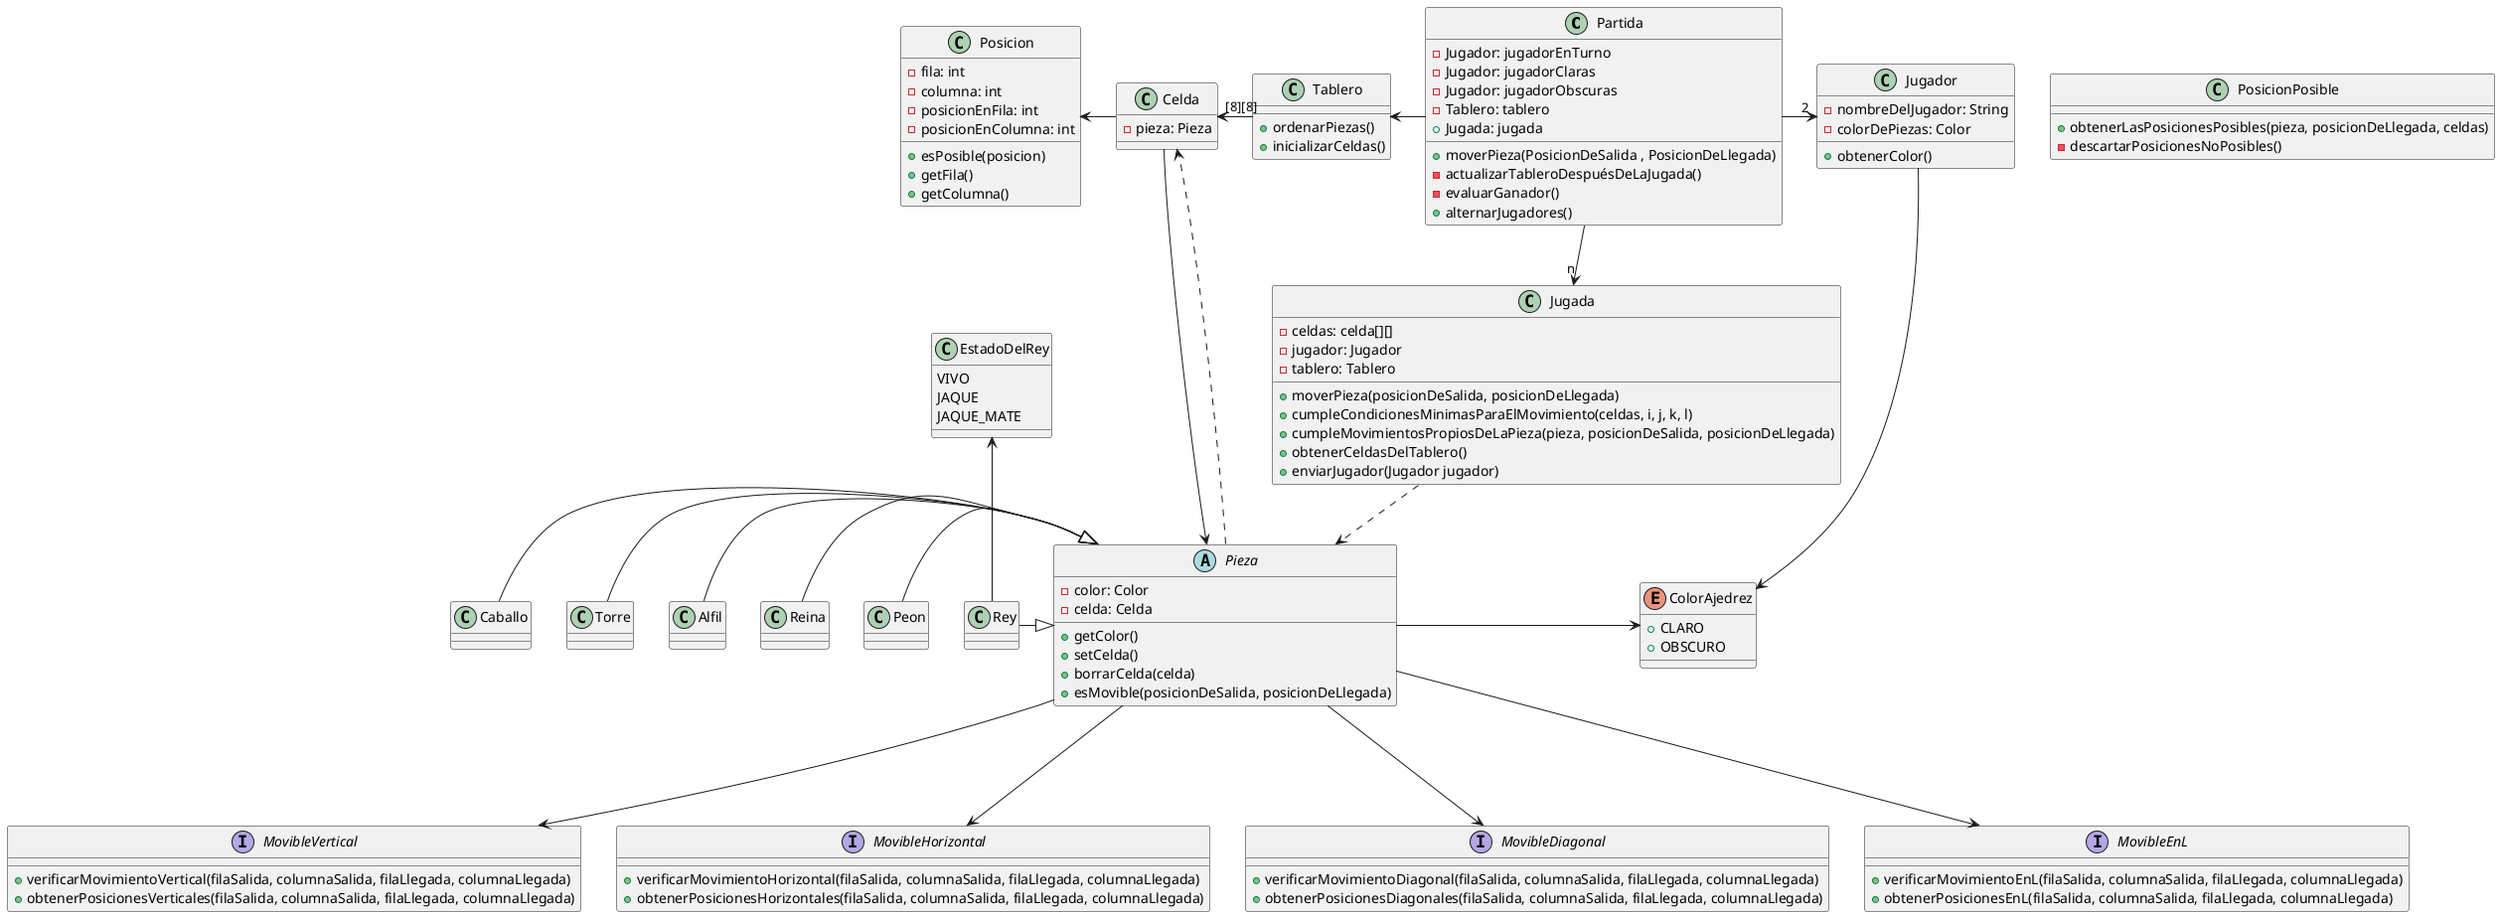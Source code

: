 @startuml

class Partida{
    -Jugador: jugadorEnTurno
    -Jugador: jugadorClaras
    -Jugador: jugadorObscuras
    -Tablero: tablero
    +Jugada: jugada
    +moverPieza(PosicionDeSalida , PosicionDeLlegada)
    -actualizarTableroDespuésDeLaJugada()
    -evaluarGanador()
    +alternarJugadores()
}
class Tablero{
    +ordenarPiezas()
    +inicializarCeldas()
}
class Celda{
    -pieza: Pieza
    }
class Posicion {
    -fila: int
    -columna: int
    +esPosible(posicion)
    +getFila()
    +getColumna()
}
class Jugador{
    -nombreDelJugador: String
    -colorDePiezas: Color
    +obtenerColor()
}
abstract class Pieza{
    -color: Color
    -celda: Celda
    +getColor()
    +setCelda()
    +borrarCelda(celda)
    +esMovible(posicionDeSalida, posicionDeLlegada)
}
class Posicion{
    -posicionEnFila: int
    -posicionEnColumna: int

} 
class PosicionPosible{
    +obtenerLasPosicionesPosibles(pieza, posicionDeLlegada, celdas)
    -descartarPosicionesNoPosibles()
    }
class Peon{
    '-cantidadDeMovimientosRealizados: int
}
class Reina{
    }
class Rey{}
class Alfil{}
class Caballo{}
class Torre{}

enum ColorAjedrez{
    +CLARO
    +OBSCURO
}

class EstadoDelRey{
    VIVO
    JAQUE
    JAQUE_MATE
}

class Jugada{
    - celdas: celda[][]
    - jugador: Jugador
    - tablero: Tablero
    +moverPieza(posicionDeSalida, posicionDeLlegada)
    +cumpleCondicionesMinimasParaElMovimiento(celdas, i, j, k, l)
    +cumpleMovimientosPropiosDeLaPieza(pieza, posicionDeSalida, posicionDeLlegada)
    +obtenerCeldasDelTablero()
    +enviarJugador(Jugador jugador)
}

interface MovibleVertical {
    +verificarMovimientoVertical(filaSalida, columnaSalida, filaLlegada, columnaLlegada)
    +obtenerPosicionesVerticales(filaSalida, columnaSalida, filaLlegada, columnaLlegada)
    }
interface MovibleHorizontal {
    +verificarMovimientoHorizontal(filaSalida, columnaSalida, filaLlegada, columnaLlegada)
    +obtenerPosicionesHorizontales(filaSalida, columnaSalida, filaLlegada, columnaLlegada)
}
interface MovibleDiagonal {
    +verificarMovimientoDiagonal(filaSalida, columnaSalida, filaLlegada, columnaLlegada)
    +obtenerPosicionesDiagonales(filaSalida, columnaSalida, filaLlegada, columnaLlegada)
}
interface MovibleEnL {
    +verificarMovimientoEnL(filaSalida, columnaSalida, filaLlegada, columnaLlegada)
    +obtenerPosicionesEnL(filaSalida, columnaSalida, filaLlegada, columnaLlegada)
}

Partida -->"n" Jugada
Jugada ..> Pieza
Posicion <- Celda
Pieza .> Celda

Pieza ---> MovibleHorizontal
Pieza ---> MovibleVertical
Pieza ---> MovibleDiagonal
Pieza ---> MovibleEnL

Tablero <- Partida
Partida ->"2" Jugador

Reina -|> Pieza
Rey -|> Pieza
Peon -|> Pieza
Caballo -|> Pieza
Torre -|> Pieza
Alfil -|> Pieza

Pieza -> ColorAjedrez
EstadoDelRey <-- Rey
Jugador ---> ColorAjedrez
Celda -> Pieza
Celda "[8][8]"<- Tablero


@enduml